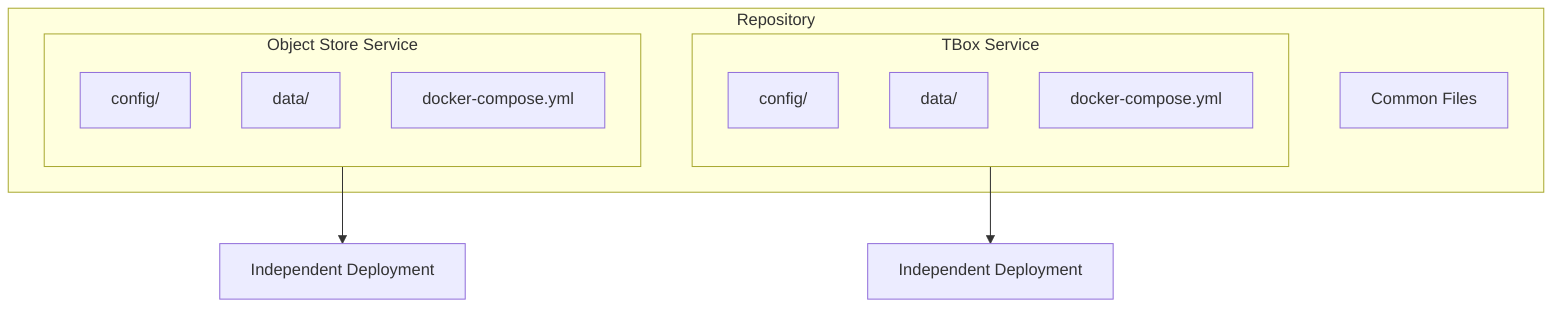 flowchart TB
    subgraph Repository
        direction TB
        
        subgraph tbox["TBox Service"]
            direction TB
            tconf["config/"]
            tdata["data/"]
            tdocker["docker-compose.yml"]
        end

        subgraph objstore["Object Store Service"]
            direction TB
            oconf["config/"]
            odata["data/"]
            odocker["docker-compose.yml"]
        end

        common["Common Files"]
    end

    tbox --> deploy1["Independent Deployment"]
    objstore --> deploy2["Independent Deployment"]